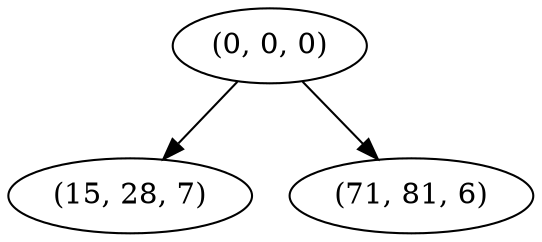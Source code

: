 digraph tree {
    "(0, 0, 0)";
    "(15, 28, 7)";
    "(71, 81, 6)";
    "(0, 0, 0)" -> "(15, 28, 7)";
    "(0, 0, 0)" -> "(71, 81, 6)";
}
